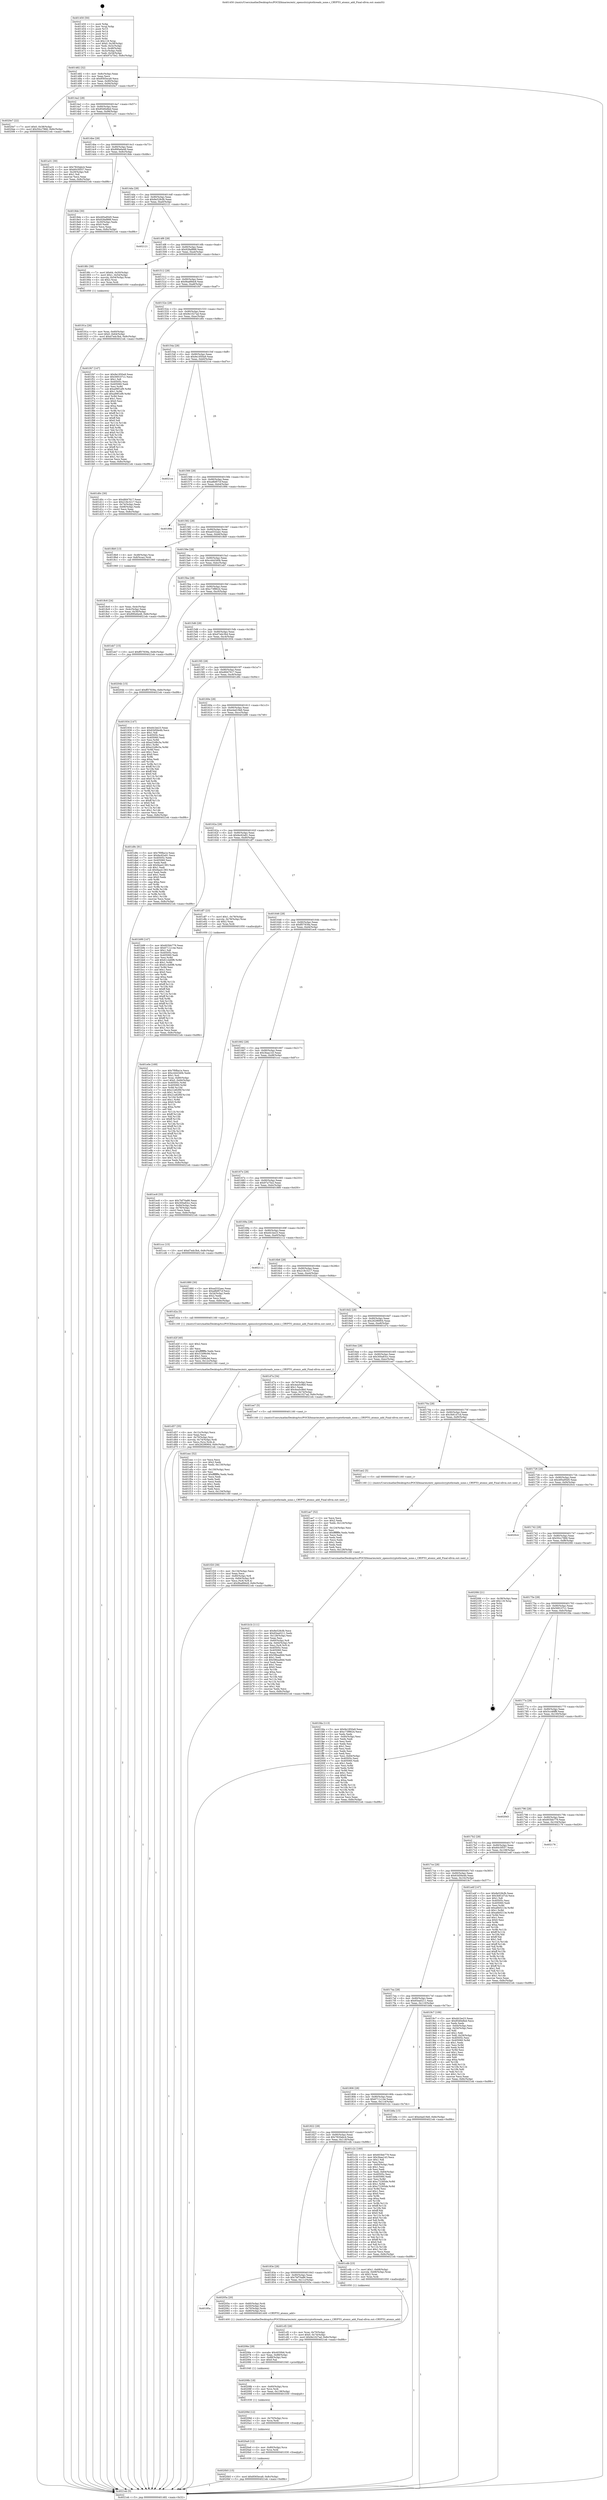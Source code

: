 digraph "0x401450" {
  label = "0x401450 (/mnt/c/Users/mathe/Desktop/tcc/POCII/binaries/extr_opensslcryptothreads_none.c_CRYPTO_atomic_add_Final-ollvm.out::main(0))"
  labelloc = "t"
  node[shape=record]

  Entry [label="",width=0.3,height=0.3,shape=circle,fillcolor=black,style=filled]
  "0x401482" [label="{
     0x401482 [32]\l
     | [instrs]\l
     &nbsp;&nbsp;0x401482 \<+6\>: mov -0x8c(%rbp),%eax\l
     &nbsp;&nbsp;0x401488 \<+2\>: mov %eax,%ecx\l
     &nbsp;&nbsp;0x40148a \<+6\>: sub $0x8565eca9,%ecx\l
     &nbsp;&nbsp;0x401490 \<+6\>: mov %eax,-0x90(%rbp)\l
     &nbsp;&nbsp;0x401496 \<+6\>: mov %ecx,-0x94(%rbp)\l
     &nbsp;&nbsp;0x40149c \<+6\>: je 00000000004020e7 \<main+0xc97\>\l
  }"]
  "0x4020e7" [label="{
     0x4020e7 [22]\l
     | [instrs]\l
     &nbsp;&nbsp;0x4020e7 \<+7\>: movl $0x0,-0x38(%rbp)\l
     &nbsp;&nbsp;0x4020ee \<+10\>: movl $0x50cc7866,-0x8c(%rbp)\l
     &nbsp;&nbsp;0x4020f8 \<+5\>: jmp 00000000004021eb \<main+0xd9b\>\l
  }"]
  "0x4014a2" [label="{
     0x4014a2 [28]\l
     | [instrs]\l
     &nbsp;&nbsp;0x4014a2 \<+5\>: jmp 00000000004014a7 \<main+0x57\>\l
     &nbsp;&nbsp;0x4014a7 \<+6\>: mov -0x90(%rbp),%eax\l
     &nbsp;&nbsp;0x4014ad \<+5\>: sub $0x85d0e8ed,%eax\l
     &nbsp;&nbsp;0x4014b2 \<+6\>: mov %eax,-0x98(%rbp)\l
     &nbsp;&nbsp;0x4014b8 \<+6\>: je 0000000000401a31 \<main+0x5e1\>\l
  }"]
  Exit [label="",width=0.3,height=0.3,shape=circle,fillcolor=black,style=filled,peripheries=2]
  "0x401a31" [label="{
     0x401a31 [30]\l
     | [instrs]\l
     &nbsp;&nbsp;0x401a31 \<+5\>: mov $0x7820abc4,%eax\l
     &nbsp;&nbsp;0x401a36 \<+5\>: mov $0x60c5f557,%ecx\l
     &nbsp;&nbsp;0x401a3b \<+3\>: mov -0x29(%rbp),%dl\l
     &nbsp;&nbsp;0x401a3e \<+3\>: test $0x1,%dl\l
     &nbsp;&nbsp;0x401a41 \<+3\>: cmovne %ecx,%eax\l
     &nbsp;&nbsp;0x401a44 \<+6\>: mov %eax,-0x8c(%rbp)\l
     &nbsp;&nbsp;0x401a4a \<+5\>: jmp 00000000004021eb \<main+0xd9b\>\l
  }"]
  "0x4014be" [label="{
     0x4014be [28]\l
     | [instrs]\l
     &nbsp;&nbsp;0x4014be \<+5\>: jmp 00000000004014c3 \<main+0x73\>\l
     &nbsp;&nbsp;0x4014c3 \<+6\>: mov -0x90(%rbp),%eax\l
     &nbsp;&nbsp;0x4014c9 \<+5\>: sub $0x890e6a48,%eax\l
     &nbsp;&nbsp;0x4014ce \<+6\>: mov %eax,-0x9c(%rbp)\l
     &nbsp;&nbsp;0x4014d4 \<+6\>: je 00000000004018de \<main+0x48e\>\l
  }"]
  "0x4020b5" [label="{
     0x4020b5 [15]\l
     | [instrs]\l
     &nbsp;&nbsp;0x4020b5 \<+10\>: movl $0x8565eca9,-0x8c(%rbp)\l
     &nbsp;&nbsp;0x4020bf \<+5\>: jmp 00000000004021eb \<main+0xd9b\>\l
  }"]
  "0x4018de" [label="{
     0x4018de [30]\l
     | [instrs]\l
     &nbsp;&nbsp;0x4018de \<+5\>: mov $0x495a95d5,%eax\l
     &nbsp;&nbsp;0x4018e3 \<+5\>: mov $0x928af888,%ecx\l
     &nbsp;&nbsp;0x4018e8 \<+3\>: mov -0x30(%rbp),%edx\l
     &nbsp;&nbsp;0x4018eb \<+3\>: cmp $0x0,%edx\l
     &nbsp;&nbsp;0x4018ee \<+3\>: cmove %ecx,%eax\l
     &nbsp;&nbsp;0x4018f1 \<+6\>: mov %eax,-0x8c(%rbp)\l
     &nbsp;&nbsp;0x4018f7 \<+5\>: jmp 00000000004021eb \<main+0xd9b\>\l
  }"]
  "0x4014da" [label="{
     0x4014da [28]\l
     | [instrs]\l
     &nbsp;&nbsp;0x4014da \<+5\>: jmp 00000000004014df \<main+0x8f\>\l
     &nbsp;&nbsp;0x4014df \<+6\>: mov -0x90(%rbp),%eax\l
     &nbsp;&nbsp;0x4014e5 \<+5\>: sub $0x8e528cfb,%eax\l
     &nbsp;&nbsp;0x4014ea \<+6\>: mov %eax,-0xa0(%rbp)\l
     &nbsp;&nbsp;0x4014f0 \<+6\>: je 0000000000402121 \<main+0xcd1\>\l
  }"]
  "0x4020a9" [label="{
     0x4020a9 [12]\l
     | [instrs]\l
     &nbsp;&nbsp;0x4020a9 \<+4\>: mov -0x80(%rbp),%rcx\l
     &nbsp;&nbsp;0x4020ad \<+3\>: mov %rcx,%rdi\l
     &nbsp;&nbsp;0x4020b0 \<+5\>: call 0000000000401030 \<free@plt\>\l
     | [calls]\l
     &nbsp;&nbsp;0x401030 \{1\} (unknown)\l
  }"]
  "0x402121" [label="{
     0x402121\l
  }", style=dashed]
  "0x4014f6" [label="{
     0x4014f6 [28]\l
     | [instrs]\l
     &nbsp;&nbsp;0x4014f6 \<+5\>: jmp 00000000004014fb \<main+0xab\>\l
     &nbsp;&nbsp;0x4014fb \<+6\>: mov -0x90(%rbp),%eax\l
     &nbsp;&nbsp;0x401501 \<+5\>: sub $0x928af888,%eax\l
     &nbsp;&nbsp;0x401506 \<+6\>: mov %eax,-0xa4(%rbp)\l
     &nbsp;&nbsp;0x40150c \<+6\>: je 00000000004018fc \<main+0x4ac\>\l
  }"]
  "0x40209d" [label="{
     0x40209d [12]\l
     | [instrs]\l
     &nbsp;&nbsp;0x40209d \<+4\>: mov -0x70(%rbp),%rcx\l
     &nbsp;&nbsp;0x4020a1 \<+3\>: mov %rcx,%rdi\l
     &nbsp;&nbsp;0x4020a4 \<+5\>: call 0000000000401030 \<free@plt\>\l
     | [calls]\l
     &nbsp;&nbsp;0x401030 \{1\} (unknown)\l
  }"]
  "0x4018fc" [label="{
     0x4018fc [30]\l
     | [instrs]\l
     &nbsp;&nbsp;0x4018fc \<+7\>: movl $0x64,-0x50(%rbp)\l
     &nbsp;&nbsp;0x401903 \<+7\>: movl $0x1,-0x54(%rbp)\l
     &nbsp;&nbsp;0x40190a \<+4\>: movslq -0x54(%rbp),%rax\l
     &nbsp;&nbsp;0x40190e \<+4\>: shl $0x2,%rax\l
     &nbsp;&nbsp;0x401912 \<+3\>: mov %rax,%rdi\l
     &nbsp;&nbsp;0x401915 \<+5\>: call 0000000000401050 \<malloc@plt\>\l
     | [calls]\l
     &nbsp;&nbsp;0x401050 \{1\} (unknown)\l
  }"]
  "0x401512" [label="{
     0x401512 [28]\l
     | [instrs]\l
     &nbsp;&nbsp;0x401512 \<+5\>: jmp 0000000000401517 \<main+0xc7\>\l
     &nbsp;&nbsp;0x401517 \<+6\>: mov -0x90(%rbp),%eax\l
     &nbsp;&nbsp;0x40151d \<+5\>: sub $0x9ba89dc8,%eax\l
     &nbsp;&nbsp;0x401522 \<+6\>: mov %eax,-0xa8(%rbp)\l
     &nbsp;&nbsp;0x401528 \<+6\>: je 0000000000401f47 \<main+0xaf7\>\l
  }"]
  "0x40208b" [label="{
     0x40208b [18]\l
     | [instrs]\l
     &nbsp;&nbsp;0x40208b \<+4\>: mov -0x60(%rbp),%rcx\l
     &nbsp;&nbsp;0x40208f \<+3\>: mov %rcx,%rdi\l
     &nbsp;&nbsp;0x402092 \<+6\>: mov %eax,-0x138(%rbp)\l
     &nbsp;&nbsp;0x402098 \<+5\>: call 0000000000401030 \<free@plt\>\l
     | [calls]\l
     &nbsp;&nbsp;0x401030 \{1\} (unknown)\l
  }"]
  "0x401f47" [label="{
     0x401f47 [147]\l
     | [instrs]\l
     &nbsp;&nbsp;0x401f47 \<+5\>: mov $0x9e1850a9,%eax\l
     &nbsp;&nbsp;0x401f4c \<+5\>: mov $0x569107c1,%ecx\l
     &nbsp;&nbsp;0x401f51 \<+2\>: mov $0x1,%dl\l
     &nbsp;&nbsp;0x401f53 \<+7\>: mov 0x40505c,%esi\l
     &nbsp;&nbsp;0x401f5a \<+7\>: mov 0x405060,%edi\l
     &nbsp;&nbsp;0x401f61 \<+3\>: mov %esi,%r8d\l
     &nbsp;&nbsp;0x401f64 \<+7\>: sub $0xa99f1ef9,%r8d\l
     &nbsp;&nbsp;0x401f6b \<+4\>: sub $0x1,%r8d\l
     &nbsp;&nbsp;0x401f6f \<+7\>: add $0xa99f1ef9,%r8d\l
     &nbsp;&nbsp;0x401f76 \<+4\>: imul %r8d,%esi\l
     &nbsp;&nbsp;0x401f7a \<+3\>: and $0x1,%esi\l
     &nbsp;&nbsp;0x401f7d \<+3\>: cmp $0x0,%esi\l
     &nbsp;&nbsp;0x401f80 \<+4\>: sete %r9b\l
     &nbsp;&nbsp;0x401f84 \<+3\>: cmp $0xa,%edi\l
     &nbsp;&nbsp;0x401f87 \<+4\>: setl %r10b\l
     &nbsp;&nbsp;0x401f8b \<+3\>: mov %r9b,%r11b\l
     &nbsp;&nbsp;0x401f8e \<+4\>: xor $0xff,%r11b\l
     &nbsp;&nbsp;0x401f92 \<+3\>: mov %r10b,%bl\l
     &nbsp;&nbsp;0x401f95 \<+3\>: xor $0xff,%bl\l
     &nbsp;&nbsp;0x401f98 \<+3\>: xor $0x0,%dl\l
     &nbsp;&nbsp;0x401f9b \<+3\>: mov %r11b,%r14b\l
     &nbsp;&nbsp;0x401f9e \<+4\>: and $0x0,%r14b\l
     &nbsp;&nbsp;0x401fa2 \<+3\>: and %dl,%r9b\l
     &nbsp;&nbsp;0x401fa5 \<+3\>: mov %bl,%r15b\l
     &nbsp;&nbsp;0x401fa8 \<+4\>: and $0x0,%r15b\l
     &nbsp;&nbsp;0x401fac \<+3\>: and %dl,%r10b\l
     &nbsp;&nbsp;0x401faf \<+3\>: or %r9b,%r14b\l
     &nbsp;&nbsp;0x401fb2 \<+3\>: or %r10b,%r15b\l
     &nbsp;&nbsp;0x401fb5 \<+3\>: xor %r15b,%r14b\l
     &nbsp;&nbsp;0x401fb8 \<+3\>: or %bl,%r11b\l
     &nbsp;&nbsp;0x401fbb \<+4\>: xor $0xff,%r11b\l
     &nbsp;&nbsp;0x401fbf \<+3\>: or $0x0,%dl\l
     &nbsp;&nbsp;0x401fc2 \<+3\>: and %dl,%r11b\l
     &nbsp;&nbsp;0x401fc5 \<+3\>: or %r11b,%r14b\l
     &nbsp;&nbsp;0x401fc8 \<+4\>: test $0x1,%r14b\l
     &nbsp;&nbsp;0x401fcc \<+3\>: cmovne %ecx,%eax\l
     &nbsp;&nbsp;0x401fcf \<+6\>: mov %eax,-0x8c(%rbp)\l
     &nbsp;&nbsp;0x401fd5 \<+5\>: jmp 00000000004021eb \<main+0xd9b\>\l
  }"]
  "0x40152e" [label="{
     0x40152e [28]\l
     | [instrs]\l
     &nbsp;&nbsp;0x40152e \<+5\>: jmp 0000000000401533 \<main+0xe3\>\l
     &nbsp;&nbsp;0x401533 \<+6\>: mov -0x90(%rbp),%eax\l
     &nbsp;&nbsp;0x401539 \<+5\>: sub $0x9e1027ad,%eax\l
     &nbsp;&nbsp;0x40153e \<+6\>: mov %eax,-0xac(%rbp)\l
     &nbsp;&nbsp;0x401544 \<+6\>: je 0000000000401d0c \<main+0x8bc\>\l
  }"]
  "0x40206e" [label="{
     0x40206e [29]\l
     | [instrs]\l
     &nbsp;&nbsp;0x40206e \<+10\>: movabs $0x4030b6,%rdi\l
     &nbsp;&nbsp;0x402078 \<+6\>: mov %eax,-0x88(%rbp)\l
     &nbsp;&nbsp;0x40207e \<+6\>: mov -0x88(%rbp),%esi\l
     &nbsp;&nbsp;0x402084 \<+2\>: mov $0x0,%al\l
     &nbsp;&nbsp;0x402086 \<+5\>: call 0000000000401040 \<printf@plt\>\l
     | [calls]\l
     &nbsp;&nbsp;0x401040 \{1\} (unknown)\l
  }"]
  "0x401d0c" [label="{
     0x401d0c [30]\l
     | [instrs]\l
     &nbsp;&nbsp;0x401d0c \<+5\>: mov $0xdfd47617,%eax\l
     &nbsp;&nbsp;0x401d11 \<+5\>: mov $0x218c3217,%ecx\l
     &nbsp;&nbsp;0x401d16 \<+3\>: mov -0x74(%rbp),%edx\l
     &nbsp;&nbsp;0x401d19 \<+3\>: cmp -0x68(%rbp),%edx\l
     &nbsp;&nbsp;0x401d1c \<+3\>: cmovl %ecx,%eax\l
     &nbsp;&nbsp;0x401d1f \<+6\>: mov %eax,-0x8c(%rbp)\l
     &nbsp;&nbsp;0x401d25 \<+5\>: jmp 00000000004021eb \<main+0xd9b\>\l
  }"]
  "0x40154a" [label="{
     0x40154a [28]\l
     | [instrs]\l
     &nbsp;&nbsp;0x40154a \<+5\>: jmp 000000000040154f \<main+0xff\>\l
     &nbsp;&nbsp;0x40154f \<+6\>: mov -0x90(%rbp),%eax\l
     &nbsp;&nbsp;0x401555 \<+5\>: sub $0x9e1850a9,%eax\l
     &nbsp;&nbsp;0x40155a \<+6\>: mov %eax,-0xb0(%rbp)\l
     &nbsp;&nbsp;0x401560 \<+6\>: je 00000000004021ce \<main+0xd7e\>\l
  }"]
  "0x40185a" [label="{
     0x40185a\l
  }", style=dashed]
  "0x4021ce" [label="{
     0x4021ce\l
  }", style=dashed]
  "0x401566" [label="{
     0x401566 [28]\l
     | [instrs]\l
     &nbsp;&nbsp;0x401566 \<+5\>: jmp 000000000040156b \<main+0x11b\>\l
     &nbsp;&nbsp;0x40156b \<+6\>: mov -0x90(%rbp),%eax\l
     &nbsp;&nbsp;0x401571 \<+5\>: sub $0xa8bf07cf,%eax\l
     &nbsp;&nbsp;0x401576 \<+6\>: mov %eax,-0xb4(%rbp)\l
     &nbsp;&nbsp;0x40157c \<+6\>: je 000000000040189e \<main+0x44e\>\l
  }"]
  "0x40205a" [label="{
     0x40205a [20]\l
     | [instrs]\l
     &nbsp;&nbsp;0x40205a \<+4\>: mov -0x60(%rbp),%rdi\l
     &nbsp;&nbsp;0x40205e \<+3\>: mov -0x50(%rbp),%esi\l
     &nbsp;&nbsp;0x402061 \<+4\>: mov -0x70(%rbp),%rdx\l
     &nbsp;&nbsp;0x402065 \<+4\>: mov -0x80(%rbp),%rcx\l
     &nbsp;&nbsp;0x402069 \<+5\>: call 0000000000401400 \<CRYPTO_atomic_add\>\l
     | [calls]\l
     &nbsp;&nbsp;0x401400 \{1\} (/mnt/c/Users/mathe/Desktop/tcc/POCII/binaries/extr_opensslcryptothreads_none.c_CRYPTO_atomic_add_Final-ollvm.out::CRYPTO_atomic_add)\l
  }"]
  "0x40189e" [label="{
     0x40189e\l
  }", style=dashed]
  "0x401582" [label="{
     0x401582 [28]\l
     | [instrs]\l
     &nbsp;&nbsp;0x401582 \<+5\>: jmp 0000000000401587 \<main+0x137\>\l
     &nbsp;&nbsp;0x401587 \<+6\>: mov -0x90(%rbp),%eax\l
     &nbsp;&nbsp;0x40158d \<+5\>: sub $0xad332aec,%eax\l
     &nbsp;&nbsp;0x401592 \<+6\>: mov %eax,-0xb8(%rbp)\l
     &nbsp;&nbsp;0x401598 \<+6\>: je 00000000004018b9 \<main+0x469\>\l
  }"]
  "0x401f20" [label="{
     0x401f20 [39]\l
     | [instrs]\l
     &nbsp;&nbsp;0x401f20 \<+6\>: mov -0x134(%rbp),%ecx\l
     &nbsp;&nbsp;0x401f26 \<+3\>: imul %eax,%ecx\l
     &nbsp;&nbsp;0x401f29 \<+4\>: mov -0x80(%rbp),%r8\l
     &nbsp;&nbsp;0x401f2d \<+7\>: movslq -0x84(%rbp),%r9\l
     &nbsp;&nbsp;0x401f34 \<+4\>: mov %ecx,(%r8,%r9,4)\l
     &nbsp;&nbsp;0x401f38 \<+10\>: movl $0x9ba89dc8,-0x8c(%rbp)\l
     &nbsp;&nbsp;0x401f42 \<+5\>: jmp 00000000004021eb \<main+0xd9b\>\l
  }"]
  "0x4018b9" [label="{
     0x4018b9 [13]\l
     | [instrs]\l
     &nbsp;&nbsp;0x4018b9 \<+4\>: mov -0x48(%rbp),%rax\l
     &nbsp;&nbsp;0x4018bd \<+4\>: mov 0x8(%rax),%rdi\l
     &nbsp;&nbsp;0x4018c1 \<+5\>: call 0000000000401060 \<atoi@plt\>\l
     | [calls]\l
     &nbsp;&nbsp;0x401060 \{1\} (unknown)\l
  }"]
  "0x40159e" [label="{
     0x40159e [28]\l
     | [instrs]\l
     &nbsp;&nbsp;0x40159e \<+5\>: jmp 00000000004015a3 \<main+0x153\>\l
     &nbsp;&nbsp;0x4015a3 \<+6\>: mov -0x90(%rbp),%eax\l
     &nbsp;&nbsp;0x4015a9 \<+5\>: sub $0xc444340b,%eax\l
     &nbsp;&nbsp;0x4015ae \<+6\>: mov %eax,-0xbc(%rbp)\l
     &nbsp;&nbsp;0x4015b4 \<+6\>: je 0000000000401eb7 \<main+0xa67\>\l
  }"]
  "0x401eec" [label="{
     0x401eec [52]\l
     | [instrs]\l
     &nbsp;&nbsp;0x401eec \<+2\>: xor %ecx,%ecx\l
     &nbsp;&nbsp;0x401eee \<+5\>: mov $0x2,%edx\l
     &nbsp;&nbsp;0x401ef3 \<+6\>: mov %edx,-0x130(%rbp)\l
     &nbsp;&nbsp;0x401ef9 \<+1\>: cltd\l
     &nbsp;&nbsp;0x401efa \<+6\>: mov -0x130(%rbp),%esi\l
     &nbsp;&nbsp;0x401f00 \<+2\>: idiv %esi\l
     &nbsp;&nbsp;0x401f02 \<+6\>: imul $0xfffffffe,%edx,%edx\l
     &nbsp;&nbsp;0x401f08 \<+2\>: mov %ecx,%edi\l
     &nbsp;&nbsp;0x401f0a \<+2\>: sub %edx,%edi\l
     &nbsp;&nbsp;0x401f0c \<+2\>: mov %ecx,%edx\l
     &nbsp;&nbsp;0x401f0e \<+3\>: sub $0x1,%edx\l
     &nbsp;&nbsp;0x401f11 \<+2\>: add %edx,%edi\l
     &nbsp;&nbsp;0x401f13 \<+2\>: sub %edi,%ecx\l
     &nbsp;&nbsp;0x401f15 \<+6\>: mov %ecx,-0x134(%rbp)\l
     &nbsp;&nbsp;0x401f1b \<+5\>: call 0000000000401160 \<next_i\>\l
     | [calls]\l
     &nbsp;&nbsp;0x401160 \{1\} (/mnt/c/Users/mathe/Desktop/tcc/POCII/binaries/extr_opensslcryptothreads_none.c_CRYPTO_atomic_add_Final-ollvm.out::next_i)\l
  }"]
  "0x401eb7" [label="{
     0x401eb7 [15]\l
     | [instrs]\l
     &nbsp;&nbsp;0x401eb7 \<+10\>: movl $0xff37839a,-0x8c(%rbp)\l
     &nbsp;&nbsp;0x401ec1 \<+5\>: jmp 00000000004021eb \<main+0xd9b\>\l
  }"]
  "0x4015ba" [label="{
     0x4015ba [28]\l
     | [instrs]\l
     &nbsp;&nbsp;0x4015ba \<+5\>: jmp 00000000004015bf \<main+0x16f\>\l
     &nbsp;&nbsp;0x4015bf \<+6\>: mov -0x90(%rbp),%eax\l
     &nbsp;&nbsp;0x4015c5 \<+5\>: sub $0xc73f8624,%eax\l
     &nbsp;&nbsp;0x4015ca \<+6\>: mov %eax,-0xc0(%rbp)\l
     &nbsp;&nbsp;0x4015d0 \<+6\>: je 000000000040204b \<main+0xbfb\>\l
  }"]
  "0x401e0e" [label="{
     0x401e0e [169]\l
     | [instrs]\l
     &nbsp;&nbsp;0x401e0e \<+5\>: mov $0x7f0fba1e,%ecx\l
     &nbsp;&nbsp;0x401e13 \<+5\>: mov $0xc444340b,%edx\l
     &nbsp;&nbsp;0x401e18 \<+3\>: mov $0x1,%sil\l
     &nbsp;&nbsp;0x401e1b \<+4\>: mov %rax,-0x80(%rbp)\l
     &nbsp;&nbsp;0x401e1f \<+10\>: movl $0x0,-0x84(%rbp)\l
     &nbsp;&nbsp;0x401e29 \<+8\>: mov 0x40505c,%r8d\l
     &nbsp;&nbsp;0x401e31 \<+8\>: mov 0x405060,%r9d\l
     &nbsp;&nbsp;0x401e39 \<+3\>: mov %r8d,%r10d\l
     &nbsp;&nbsp;0x401e3c \<+7\>: sub $0x21e82f0f,%r10d\l
     &nbsp;&nbsp;0x401e43 \<+4\>: sub $0x1,%r10d\l
     &nbsp;&nbsp;0x401e47 \<+7\>: add $0x21e82f0f,%r10d\l
     &nbsp;&nbsp;0x401e4e \<+4\>: imul %r10d,%r8d\l
     &nbsp;&nbsp;0x401e52 \<+4\>: and $0x1,%r8d\l
     &nbsp;&nbsp;0x401e56 \<+4\>: cmp $0x0,%r8d\l
     &nbsp;&nbsp;0x401e5a \<+4\>: sete %r11b\l
     &nbsp;&nbsp;0x401e5e \<+4\>: cmp $0xa,%r9d\l
     &nbsp;&nbsp;0x401e62 \<+3\>: setl %bl\l
     &nbsp;&nbsp;0x401e65 \<+3\>: mov %r11b,%r14b\l
     &nbsp;&nbsp;0x401e68 \<+4\>: xor $0xff,%r14b\l
     &nbsp;&nbsp;0x401e6c \<+3\>: mov %bl,%r15b\l
     &nbsp;&nbsp;0x401e6f \<+4\>: xor $0xff,%r15b\l
     &nbsp;&nbsp;0x401e73 \<+4\>: xor $0x1,%sil\l
     &nbsp;&nbsp;0x401e77 \<+3\>: mov %r14b,%r12b\l
     &nbsp;&nbsp;0x401e7a \<+4\>: and $0xff,%r12b\l
     &nbsp;&nbsp;0x401e7e \<+3\>: and %sil,%r11b\l
     &nbsp;&nbsp;0x401e81 \<+3\>: mov %r15b,%r13b\l
     &nbsp;&nbsp;0x401e84 \<+4\>: and $0xff,%r13b\l
     &nbsp;&nbsp;0x401e88 \<+3\>: and %sil,%bl\l
     &nbsp;&nbsp;0x401e8b \<+3\>: or %r11b,%r12b\l
     &nbsp;&nbsp;0x401e8e \<+3\>: or %bl,%r13b\l
     &nbsp;&nbsp;0x401e91 \<+3\>: xor %r13b,%r12b\l
     &nbsp;&nbsp;0x401e94 \<+3\>: or %r15b,%r14b\l
     &nbsp;&nbsp;0x401e97 \<+4\>: xor $0xff,%r14b\l
     &nbsp;&nbsp;0x401e9b \<+4\>: or $0x1,%sil\l
     &nbsp;&nbsp;0x401e9f \<+3\>: and %sil,%r14b\l
     &nbsp;&nbsp;0x401ea2 \<+3\>: or %r14b,%r12b\l
     &nbsp;&nbsp;0x401ea5 \<+4\>: test $0x1,%r12b\l
     &nbsp;&nbsp;0x401ea9 \<+3\>: cmovne %edx,%ecx\l
     &nbsp;&nbsp;0x401eac \<+6\>: mov %ecx,-0x8c(%rbp)\l
     &nbsp;&nbsp;0x401eb2 \<+5\>: jmp 00000000004021eb \<main+0xd9b\>\l
  }"]
  "0x40204b" [label="{
     0x40204b [15]\l
     | [instrs]\l
     &nbsp;&nbsp;0x40204b \<+10\>: movl $0xff37839a,-0x8c(%rbp)\l
     &nbsp;&nbsp;0x402055 \<+5\>: jmp 00000000004021eb \<main+0xd9b\>\l
  }"]
  "0x4015d6" [label="{
     0x4015d6 [28]\l
     | [instrs]\l
     &nbsp;&nbsp;0x4015d6 \<+5\>: jmp 00000000004015db \<main+0x18b\>\l
     &nbsp;&nbsp;0x4015db \<+6\>: mov -0x90(%rbp),%eax\l
     &nbsp;&nbsp;0x4015e1 \<+5\>: sub $0xd7edc3b4,%eax\l
     &nbsp;&nbsp;0x4015e6 \<+6\>: mov %eax,-0xc4(%rbp)\l
     &nbsp;&nbsp;0x4015ec \<+6\>: je 0000000000401934 \<main+0x4e4\>\l
  }"]
  "0x401d57" [label="{
     0x401d57 [35]\l
     | [instrs]\l
     &nbsp;&nbsp;0x401d57 \<+6\>: mov -0x12c(%rbp),%ecx\l
     &nbsp;&nbsp;0x401d5d \<+3\>: imul %eax,%ecx\l
     &nbsp;&nbsp;0x401d60 \<+4\>: mov -0x70(%rbp),%rsi\l
     &nbsp;&nbsp;0x401d64 \<+4\>: movslq -0x74(%rbp),%rdi\l
     &nbsp;&nbsp;0x401d68 \<+3\>: mov %ecx,(%rsi,%rdi,4)\l
     &nbsp;&nbsp;0x401d6b \<+10\>: movl $0x26296904,-0x8c(%rbp)\l
     &nbsp;&nbsp;0x401d75 \<+5\>: jmp 00000000004021eb \<main+0xd9b\>\l
  }"]
  "0x401934" [label="{
     0x401934 [147]\l
     | [instrs]\l
     &nbsp;&nbsp;0x401934 \<+5\>: mov $0xd41be23,%eax\l
     &nbsp;&nbsp;0x401939 \<+5\>: mov $0x63d56e4b,%ecx\l
     &nbsp;&nbsp;0x40193e \<+2\>: mov $0x1,%dl\l
     &nbsp;&nbsp;0x401940 \<+7\>: mov 0x40505c,%esi\l
     &nbsp;&nbsp;0x401947 \<+7\>: mov 0x405060,%edi\l
     &nbsp;&nbsp;0x40194e \<+3\>: mov %esi,%r8d\l
     &nbsp;&nbsp;0x401951 \<+7\>: sub $0xe22d8c5a,%r8d\l
     &nbsp;&nbsp;0x401958 \<+4\>: sub $0x1,%r8d\l
     &nbsp;&nbsp;0x40195c \<+7\>: add $0xe22d8c5a,%r8d\l
     &nbsp;&nbsp;0x401963 \<+4\>: imul %r8d,%esi\l
     &nbsp;&nbsp;0x401967 \<+3\>: and $0x1,%esi\l
     &nbsp;&nbsp;0x40196a \<+3\>: cmp $0x0,%esi\l
     &nbsp;&nbsp;0x40196d \<+4\>: sete %r9b\l
     &nbsp;&nbsp;0x401971 \<+3\>: cmp $0xa,%edi\l
     &nbsp;&nbsp;0x401974 \<+4\>: setl %r10b\l
     &nbsp;&nbsp;0x401978 \<+3\>: mov %r9b,%r11b\l
     &nbsp;&nbsp;0x40197b \<+4\>: xor $0xff,%r11b\l
     &nbsp;&nbsp;0x40197f \<+3\>: mov %r10b,%bl\l
     &nbsp;&nbsp;0x401982 \<+3\>: xor $0xff,%bl\l
     &nbsp;&nbsp;0x401985 \<+3\>: xor $0x0,%dl\l
     &nbsp;&nbsp;0x401988 \<+3\>: mov %r11b,%r14b\l
     &nbsp;&nbsp;0x40198b \<+4\>: and $0x0,%r14b\l
     &nbsp;&nbsp;0x40198f \<+3\>: and %dl,%r9b\l
     &nbsp;&nbsp;0x401992 \<+3\>: mov %bl,%r15b\l
     &nbsp;&nbsp;0x401995 \<+4\>: and $0x0,%r15b\l
     &nbsp;&nbsp;0x401999 \<+3\>: and %dl,%r10b\l
     &nbsp;&nbsp;0x40199c \<+3\>: or %r9b,%r14b\l
     &nbsp;&nbsp;0x40199f \<+3\>: or %r10b,%r15b\l
     &nbsp;&nbsp;0x4019a2 \<+3\>: xor %r15b,%r14b\l
     &nbsp;&nbsp;0x4019a5 \<+3\>: or %bl,%r11b\l
     &nbsp;&nbsp;0x4019a8 \<+4\>: xor $0xff,%r11b\l
     &nbsp;&nbsp;0x4019ac \<+3\>: or $0x0,%dl\l
     &nbsp;&nbsp;0x4019af \<+3\>: and %dl,%r11b\l
     &nbsp;&nbsp;0x4019b2 \<+3\>: or %r11b,%r14b\l
     &nbsp;&nbsp;0x4019b5 \<+4\>: test $0x1,%r14b\l
     &nbsp;&nbsp;0x4019b9 \<+3\>: cmovne %ecx,%eax\l
     &nbsp;&nbsp;0x4019bc \<+6\>: mov %eax,-0x8c(%rbp)\l
     &nbsp;&nbsp;0x4019c2 \<+5\>: jmp 00000000004021eb \<main+0xd9b\>\l
  }"]
  "0x4015f2" [label="{
     0x4015f2 [28]\l
     | [instrs]\l
     &nbsp;&nbsp;0x4015f2 \<+5\>: jmp 00000000004015f7 \<main+0x1a7\>\l
     &nbsp;&nbsp;0x4015f7 \<+6\>: mov -0x90(%rbp),%eax\l
     &nbsp;&nbsp;0x4015fd \<+5\>: sub $0xdfd47617,%eax\l
     &nbsp;&nbsp;0x401602 \<+6\>: mov %eax,-0xc8(%rbp)\l
     &nbsp;&nbsp;0x401608 \<+6\>: je 0000000000401d9c \<main+0x94c\>\l
  }"]
  "0x401d2f" [label="{
     0x401d2f [40]\l
     | [instrs]\l
     &nbsp;&nbsp;0x401d2f \<+5\>: mov $0x2,%ecx\l
     &nbsp;&nbsp;0x401d34 \<+1\>: cltd\l
     &nbsp;&nbsp;0x401d35 \<+2\>: idiv %ecx\l
     &nbsp;&nbsp;0x401d37 \<+6\>: imul $0xfffffffe,%edx,%ecx\l
     &nbsp;&nbsp;0x401d3d \<+6\>: add $0x51b96c9d,%ecx\l
     &nbsp;&nbsp;0x401d43 \<+3\>: add $0x1,%ecx\l
     &nbsp;&nbsp;0x401d46 \<+6\>: sub $0x51b96c9d,%ecx\l
     &nbsp;&nbsp;0x401d4c \<+6\>: mov %ecx,-0x12c(%rbp)\l
     &nbsp;&nbsp;0x401d52 \<+5\>: call 0000000000401160 \<next_i\>\l
     | [calls]\l
     &nbsp;&nbsp;0x401160 \{1\} (/mnt/c/Users/mathe/Desktop/tcc/POCII/binaries/extr_opensslcryptothreads_none.c_CRYPTO_atomic_add_Final-ollvm.out::next_i)\l
  }"]
  "0x401d9c" [label="{
     0x401d9c [91]\l
     | [instrs]\l
     &nbsp;&nbsp;0x401d9c \<+5\>: mov $0x7f0fba1e,%eax\l
     &nbsp;&nbsp;0x401da1 \<+5\>: mov $0xfec62a91,%ecx\l
     &nbsp;&nbsp;0x401da6 \<+7\>: mov 0x40505c,%edx\l
     &nbsp;&nbsp;0x401dad \<+7\>: mov 0x405060,%esi\l
     &nbsp;&nbsp;0x401db4 \<+2\>: mov %edx,%edi\l
     &nbsp;&nbsp;0x401db6 \<+6\>: add $0x9aa41383,%edi\l
     &nbsp;&nbsp;0x401dbc \<+3\>: sub $0x1,%edi\l
     &nbsp;&nbsp;0x401dbf \<+6\>: sub $0x9aa41383,%edi\l
     &nbsp;&nbsp;0x401dc5 \<+3\>: imul %edi,%edx\l
     &nbsp;&nbsp;0x401dc8 \<+3\>: and $0x1,%edx\l
     &nbsp;&nbsp;0x401dcb \<+3\>: cmp $0x0,%edx\l
     &nbsp;&nbsp;0x401dce \<+4\>: sete %r8b\l
     &nbsp;&nbsp;0x401dd2 \<+3\>: cmp $0xa,%esi\l
     &nbsp;&nbsp;0x401dd5 \<+4\>: setl %r9b\l
     &nbsp;&nbsp;0x401dd9 \<+3\>: mov %r8b,%r10b\l
     &nbsp;&nbsp;0x401ddc \<+3\>: and %r9b,%r10b\l
     &nbsp;&nbsp;0x401ddf \<+3\>: xor %r9b,%r8b\l
     &nbsp;&nbsp;0x401de2 \<+3\>: or %r8b,%r10b\l
     &nbsp;&nbsp;0x401de5 \<+4\>: test $0x1,%r10b\l
     &nbsp;&nbsp;0x401de9 \<+3\>: cmovne %ecx,%eax\l
     &nbsp;&nbsp;0x401dec \<+6\>: mov %eax,-0x8c(%rbp)\l
     &nbsp;&nbsp;0x401df2 \<+5\>: jmp 00000000004021eb \<main+0xd9b\>\l
  }"]
  "0x40160e" [label="{
     0x40160e [28]\l
     | [instrs]\l
     &nbsp;&nbsp;0x40160e \<+5\>: jmp 0000000000401613 \<main+0x1c3\>\l
     &nbsp;&nbsp;0x401613 \<+6\>: mov -0x90(%rbp),%eax\l
     &nbsp;&nbsp;0x401619 \<+5\>: sub $0xe4ad19e6,%eax\l
     &nbsp;&nbsp;0x40161e \<+6\>: mov %eax,-0xcc(%rbp)\l
     &nbsp;&nbsp;0x401624 \<+6\>: je 0000000000401b99 \<main+0x749\>\l
  }"]
  "0x401cf2" [label="{
     0x401cf2 [26]\l
     | [instrs]\l
     &nbsp;&nbsp;0x401cf2 \<+4\>: mov %rax,-0x70(%rbp)\l
     &nbsp;&nbsp;0x401cf6 \<+7\>: movl $0x0,-0x74(%rbp)\l
     &nbsp;&nbsp;0x401cfd \<+10\>: movl $0x9e1027ad,-0x8c(%rbp)\l
     &nbsp;&nbsp;0x401d07 \<+5\>: jmp 00000000004021eb \<main+0xd9b\>\l
  }"]
  "0x401b99" [label="{
     0x401b99 [147]\l
     | [instrs]\l
     &nbsp;&nbsp;0x401b99 \<+5\>: mov $0x603bb779,%eax\l
     &nbsp;&nbsp;0x401b9e \<+5\>: mov $0x6711c14e,%ecx\l
     &nbsp;&nbsp;0x401ba3 \<+2\>: mov $0x1,%dl\l
     &nbsp;&nbsp;0x401ba5 \<+7\>: mov 0x40505c,%esi\l
     &nbsp;&nbsp;0x401bac \<+7\>: mov 0x405060,%edi\l
     &nbsp;&nbsp;0x401bb3 \<+3\>: mov %esi,%r8d\l
     &nbsp;&nbsp;0x401bb6 \<+7\>: add $0x61c4d0f6,%r8d\l
     &nbsp;&nbsp;0x401bbd \<+4\>: sub $0x1,%r8d\l
     &nbsp;&nbsp;0x401bc1 \<+7\>: sub $0x61c4d0f6,%r8d\l
     &nbsp;&nbsp;0x401bc8 \<+4\>: imul %r8d,%esi\l
     &nbsp;&nbsp;0x401bcc \<+3\>: and $0x1,%esi\l
     &nbsp;&nbsp;0x401bcf \<+3\>: cmp $0x0,%esi\l
     &nbsp;&nbsp;0x401bd2 \<+4\>: sete %r9b\l
     &nbsp;&nbsp;0x401bd6 \<+3\>: cmp $0xa,%edi\l
     &nbsp;&nbsp;0x401bd9 \<+4\>: setl %r10b\l
     &nbsp;&nbsp;0x401bdd \<+3\>: mov %r9b,%r11b\l
     &nbsp;&nbsp;0x401be0 \<+4\>: xor $0xff,%r11b\l
     &nbsp;&nbsp;0x401be4 \<+3\>: mov %r10b,%bl\l
     &nbsp;&nbsp;0x401be7 \<+3\>: xor $0xff,%bl\l
     &nbsp;&nbsp;0x401bea \<+3\>: xor $0x1,%dl\l
     &nbsp;&nbsp;0x401bed \<+3\>: mov %r11b,%r14b\l
     &nbsp;&nbsp;0x401bf0 \<+4\>: and $0xff,%r14b\l
     &nbsp;&nbsp;0x401bf4 \<+3\>: and %dl,%r9b\l
     &nbsp;&nbsp;0x401bf7 \<+3\>: mov %bl,%r15b\l
     &nbsp;&nbsp;0x401bfa \<+4\>: and $0xff,%r15b\l
     &nbsp;&nbsp;0x401bfe \<+3\>: and %dl,%r10b\l
     &nbsp;&nbsp;0x401c01 \<+3\>: or %r9b,%r14b\l
     &nbsp;&nbsp;0x401c04 \<+3\>: or %r10b,%r15b\l
     &nbsp;&nbsp;0x401c07 \<+3\>: xor %r15b,%r14b\l
     &nbsp;&nbsp;0x401c0a \<+3\>: or %bl,%r11b\l
     &nbsp;&nbsp;0x401c0d \<+4\>: xor $0xff,%r11b\l
     &nbsp;&nbsp;0x401c11 \<+3\>: or $0x1,%dl\l
     &nbsp;&nbsp;0x401c14 \<+3\>: and %dl,%r11b\l
     &nbsp;&nbsp;0x401c17 \<+3\>: or %r11b,%r14b\l
     &nbsp;&nbsp;0x401c1a \<+4\>: test $0x1,%r14b\l
     &nbsp;&nbsp;0x401c1e \<+3\>: cmovne %ecx,%eax\l
     &nbsp;&nbsp;0x401c21 \<+6\>: mov %eax,-0x8c(%rbp)\l
     &nbsp;&nbsp;0x401c27 \<+5\>: jmp 00000000004021eb \<main+0xd9b\>\l
  }"]
  "0x40162a" [label="{
     0x40162a [28]\l
     | [instrs]\l
     &nbsp;&nbsp;0x40162a \<+5\>: jmp 000000000040162f \<main+0x1df\>\l
     &nbsp;&nbsp;0x40162f \<+6\>: mov -0x90(%rbp),%eax\l
     &nbsp;&nbsp;0x401635 \<+5\>: sub $0xfec62a91,%eax\l
     &nbsp;&nbsp;0x40163a \<+6\>: mov %eax,-0xd0(%rbp)\l
     &nbsp;&nbsp;0x401640 \<+6\>: je 0000000000401df7 \<main+0x9a7\>\l
  }"]
  "0x40183e" [label="{
     0x40183e [28]\l
     | [instrs]\l
     &nbsp;&nbsp;0x40183e \<+5\>: jmp 0000000000401843 \<main+0x3f3\>\l
     &nbsp;&nbsp;0x401843 \<+6\>: mov -0x90(%rbp),%eax\l
     &nbsp;&nbsp;0x401849 \<+5\>: sub $0x7bf70a86,%eax\l
     &nbsp;&nbsp;0x40184e \<+6\>: mov %eax,-0x11c(%rbp)\l
     &nbsp;&nbsp;0x401854 \<+6\>: je 000000000040205a \<main+0xc0a\>\l
  }"]
  "0x401df7" [label="{
     0x401df7 [23]\l
     | [instrs]\l
     &nbsp;&nbsp;0x401df7 \<+7\>: movl $0x1,-0x78(%rbp)\l
     &nbsp;&nbsp;0x401dfe \<+4\>: movslq -0x78(%rbp),%rax\l
     &nbsp;&nbsp;0x401e02 \<+4\>: shl $0x2,%rax\l
     &nbsp;&nbsp;0x401e06 \<+3\>: mov %rax,%rdi\l
     &nbsp;&nbsp;0x401e09 \<+5\>: call 0000000000401050 \<malloc@plt\>\l
     | [calls]\l
     &nbsp;&nbsp;0x401050 \{1\} (unknown)\l
  }"]
  "0x401646" [label="{
     0x401646 [28]\l
     | [instrs]\l
     &nbsp;&nbsp;0x401646 \<+5\>: jmp 000000000040164b \<main+0x1fb\>\l
     &nbsp;&nbsp;0x40164b \<+6\>: mov -0x90(%rbp),%eax\l
     &nbsp;&nbsp;0x401651 \<+5\>: sub $0xff37839a,%eax\l
     &nbsp;&nbsp;0x401656 \<+6\>: mov %eax,-0xd4(%rbp)\l
     &nbsp;&nbsp;0x40165c \<+6\>: je 0000000000401ec6 \<main+0xa76\>\l
  }"]
  "0x401cdb" [label="{
     0x401cdb [23]\l
     | [instrs]\l
     &nbsp;&nbsp;0x401cdb \<+7\>: movl $0x1,-0x68(%rbp)\l
     &nbsp;&nbsp;0x401ce2 \<+4\>: movslq -0x68(%rbp),%rax\l
     &nbsp;&nbsp;0x401ce6 \<+4\>: shl $0x2,%rax\l
     &nbsp;&nbsp;0x401cea \<+3\>: mov %rax,%rdi\l
     &nbsp;&nbsp;0x401ced \<+5\>: call 0000000000401050 \<malloc@plt\>\l
     | [calls]\l
     &nbsp;&nbsp;0x401050 \{1\} (unknown)\l
  }"]
  "0x401ec6" [label="{
     0x401ec6 [33]\l
     | [instrs]\l
     &nbsp;&nbsp;0x401ec6 \<+5\>: mov $0x7bf70a86,%eax\l
     &nbsp;&nbsp;0x401ecb \<+5\>: mov $0x300a83cc,%ecx\l
     &nbsp;&nbsp;0x401ed0 \<+6\>: mov -0x84(%rbp),%edx\l
     &nbsp;&nbsp;0x401ed6 \<+3\>: cmp -0x78(%rbp),%edx\l
     &nbsp;&nbsp;0x401ed9 \<+3\>: cmovl %ecx,%eax\l
     &nbsp;&nbsp;0x401edc \<+6\>: mov %eax,-0x8c(%rbp)\l
     &nbsp;&nbsp;0x401ee2 \<+5\>: jmp 00000000004021eb \<main+0xd9b\>\l
  }"]
  "0x401662" [label="{
     0x401662 [28]\l
     | [instrs]\l
     &nbsp;&nbsp;0x401662 \<+5\>: jmp 0000000000401667 \<main+0x217\>\l
     &nbsp;&nbsp;0x401667 \<+6\>: mov -0x90(%rbp),%eax\l
     &nbsp;&nbsp;0x40166d \<+5\>: sub $0x3baa143,%eax\l
     &nbsp;&nbsp;0x401672 \<+6\>: mov %eax,-0xd8(%rbp)\l
     &nbsp;&nbsp;0x401678 \<+6\>: je 0000000000401ccc \<main+0x87c\>\l
  }"]
  "0x401822" [label="{
     0x401822 [28]\l
     | [instrs]\l
     &nbsp;&nbsp;0x401822 \<+5\>: jmp 0000000000401827 \<main+0x3d7\>\l
     &nbsp;&nbsp;0x401827 \<+6\>: mov -0x90(%rbp),%eax\l
     &nbsp;&nbsp;0x40182d \<+5\>: sub $0x7820abc4,%eax\l
     &nbsp;&nbsp;0x401832 \<+6\>: mov %eax,-0x118(%rbp)\l
     &nbsp;&nbsp;0x401838 \<+6\>: je 0000000000401cdb \<main+0x88b\>\l
  }"]
  "0x401ccc" [label="{
     0x401ccc [15]\l
     | [instrs]\l
     &nbsp;&nbsp;0x401ccc \<+10\>: movl $0xd7edc3b4,-0x8c(%rbp)\l
     &nbsp;&nbsp;0x401cd6 \<+5\>: jmp 00000000004021eb \<main+0xd9b\>\l
  }"]
  "0x40167e" [label="{
     0x40167e [28]\l
     | [instrs]\l
     &nbsp;&nbsp;0x40167e \<+5\>: jmp 0000000000401683 \<main+0x233\>\l
     &nbsp;&nbsp;0x401683 \<+6\>: mov -0x90(%rbp),%eax\l
     &nbsp;&nbsp;0x401689 \<+5\>: sub $0x97a75e2,%eax\l
     &nbsp;&nbsp;0x40168e \<+6\>: mov %eax,-0xdc(%rbp)\l
     &nbsp;&nbsp;0x401694 \<+6\>: je 0000000000401880 \<main+0x430\>\l
  }"]
  "0x401c2c" [label="{
     0x401c2c [160]\l
     | [instrs]\l
     &nbsp;&nbsp;0x401c2c \<+5\>: mov $0x603bb779,%eax\l
     &nbsp;&nbsp;0x401c31 \<+5\>: mov $0x3baa143,%ecx\l
     &nbsp;&nbsp;0x401c36 \<+2\>: mov $0x1,%dl\l
     &nbsp;&nbsp;0x401c38 \<+2\>: xor %esi,%esi\l
     &nbsp;&nbsp;0x401c3a \<+3\>: mov -0x64(%rbp),%edi\l
     &nbsp;&nbsp;0x401c3d \<+3\>: sub $0x1,%esi\l
     &nbsp;&nbsp;0x401c40 \<+2\>: sub %esi,%edi\l
     &nbsp;&nbsp;0x401c42 \<+3\>: mov %edi,-0x64(%rbp)\l
     &nbsp;&nbsp;0x401c45 \<+7\>: mov 0x40505c,%esi\l
     &nbsp;&nbsp;0x401c4c \<+7\>: mov 0x405060,%edi\l
     &nbsp;&nbsp;0x401c53 \<+3\>: mov %esi,%r8d\l
     &nbsp;&nbsp;0x401c56 \<+7\>: add $0xc72265de,%r8d\l
     &nbsp;&nbsp;0x401c5d \<+4\>: sub $0x1,%r8d\l
     &nbsp;&nbsp;0x401c61 \<+7\>: sub $0xc72265de,%r8d\l
     &nbsp;&nbsp;0x401c68 \<+4\>: imul %r8d,%esi\l
     &nbsp;&nbsp;0x401c6c \<+3\>: and $0x1,%esi\l
     &nbsp;&nbsp;0x401c6f \<+3\>: cmp $0x0,%esi\l
     &nbsp;&nbsp;0x401c72 \<+4\>: sete %r9b\l
     &nbsp;&nbsp;0x401c76 \<+3\>: cmp $0xa,%edi\l
     &nbsp;&nbsp;0x401c79 \<+4\>: setl %r10b\l
     &nbsp;&nbsp;0x401c7d \<+3\>: mov %r9b,%r11b\l
     &nbsp;&nbsp;0x401c80 \<+4\>: xor $0xff,%r11b\l
     &nbsp;&nbsp;0x401c84 \<+3\>: mov %r10b,%bl\l
     &nbsp;&nbsp;0x401c87 \<+3\>: xor $0xff,%bl\l
     &nbsp;&nbsp;0x401c8a \<+3\>: xor $0x0,%dl\l
     &nbsp;&nbsp;0x401c8d \<+3\>: mov %r11b,%r14b\l
     &nbsp;&nbsp;0x401c90 \<+4\>: and $0x0,%r14b\l
     &nbsp;&nbsp;0x401c94 \<+3\>: and %dl,%r9b\l
     &nbsp;&nbsp;0x401c97 \<+3\>: mov %bl,%r15b\l
     &nbsp;&nbsp;0x401c9a \<+4\>: and $0x0,%r15b\l
     &nbsp;&nbsp;0x401c9e \<+3\>: and %dl,%r10b\l
     &nbsp;&nbsp;0x401ca1 \<+3\>: or %r9b,%r14b\l
     &nbsp;&nbsp;0x401ca4 \<+3\>: or %r10b,%r15b\l
     &nbsp;&nbsp;0x401ca7 \<+3\>: xor %r15b,%r14b\l
     &nbsp;&nbsp;0x401caa \<+3\>: or %bl,%r11b\l
     &nbsp;&nbsp;0x401cad \<+4\>: xor $0xff,%r11b\l
     &nbsp;&nbsp;0x401cb1 \<+3\>: or $0x0,%dl\l
     &nbsp;&nbsp;0x401cb4 \<+3\>: and %dl,%r11b\l
     &nbsp;&nbsp;0x401cb7 \<+3\>: or %r11b,%r14b\l
     &nbsp;&nbsp;0x401cba \<+4\>: test $0x1,%r14b\l
     &nbsp;&nbsp;0x401cbe \<+3\>: cmovne %ecx,%eax\l
     &nbsp;&nbsp;0x401cc1 \<+6\>: mov %eax,-0x8c(%rbp)\l
     &nbsp;&nbsp;0x401cc7 \<+5\>: jmp 00000000004021eb \<main+0xd9b\>\l
  }"]
  "0x401880" [label="{
     0x401880 [30]\l
     | [instrs]\l
     &nbsp;&nbsp;0x401880 \<+5\>: mov $0xad332aec,%eax\l
     &nbsp;&nbsp;0x401885 \<+5\>: mov $0xa8bf07cf,%ecx\l
     &nbsp;&nbsp;0x40188a \<+3\>: mov -0x34(%rbp),%edx\l
     &nbsp;&nbsp;0x40188d \<+3\>: cmp $0x2,%edx\l
     &nbsp;&nbsp;0x401890 \<+3\>: cmovne %ecx,%eax\l
     &nbsp;&nbsp;0x401893 \<+6\>: mov %eax,-0x8c(%rbp)\l
     &nbsp;&nbsp;0x401899 \<+5\>: jmp 00000000004021eb \<main+0xd9b\>\l
  }"]
  "0x40169a" [label="{
     0x40169a [28]\l
     | [instrs]\l
     &nbsp;&nbsp;0x40169a \<+5\>: jmp 000000000040169f \<main+0x24f\>\l
     &nbsp;&nbsp;0x40169f \<+6\>: mov -0x90(%rbp),%eax\l
     &nbsp;&nbsp;0x4016a5 \<+5\>: sub $0xd41be23,%eax\l
     &nbsp;&nbsp;0x4016aa \<+6\>: mov %eax,-0xe0(%rbp)\l
     &nbsp;&nbsp;0x4016b0 \<+6\>: je 0000000000402112 \<main+0xcc2\>\l
  }"]
  "0x4021eb" [label="{
     0x4021eb [5]\l
     | [instrs]\l
     &nbsp;&nbsp;0x4021eb \<+5\>: jmp 0000000000401482 \<main+0x32\>\l
  }"]
  "0x401450" [label="{
     0x401450 [50]\l
     | [instrs]\l
     &nbsp;&nbsp;0x401450 \<+1\>: push %rbp\l
     &nbsp;&nbsp;0x401451 \<+3\>: mov %rsp,%rbp\l
     &nbsp;&nbsp;0x401454 \<+2\>: push %r15\l
     &nbsp;&nbsp;0x401456 \<+2\>: push %r14\l
     &nbsp;&nbsp;0x401458 \<+2\>: push %r13\l
     &nbsp;&nbsp;0x40145a \<+2\>: push %r12\l
     &nbsp;&nbsp;0x40145c \<+1\>: push %rbx\l
     &nbsp;&nbsp;0x40145d \<+7\>: sub $0x118,%rsp\l
     &nbsp;&nbsp;0x401464 \<+7\>: movl $0x0,-0x38(%rbp)\l
     &nbsp;&nbsp;0x40146b \<+3\>: mov %edi,-0x3c(%rbp)\l
     &nbsp;&nbsp;0x40146e \<+4\>: mov %rsi,-0x48(%rbp)\l
     &nbsp;&nbsp;0x401472 \<+3\>: mov -0x3c(%rbp),%edi\l
     &nbsp;&nbsp;0x401475 \<+3\>: mov %edi,-0x34(%rbp)\l
     &nbsp;&nbsp;0x401478 \<+10\>: movl $0x97a75e2,-0x8c(%rbp)\l
  }"]
  "0x4018c6" [label="{
     0x4018c6 [24]\l
     | [instrs]\l
     &nbsp;&nbsp;0x4018c6 \<+3\>: mov %eax,-0x4c(%rbp)\l
     &nbsp;&nbsp;0x4018c9 \<+3\>: mov -0x4c(%rbp),%eax\l
     &nbsp;&nbsp;0x4018cc \<+3\>: mov %eax,-0x30(%rbp)\l
     &nbsp;&nbsp;0x4018cf \<+10\>: movl $0x890e6a48,-0x8c(%rbp)\l
     &nbsp;&nbsp;0x4018d9 \<+5\>: jmp 00000000004021eb \<main+0xd9b\>\l
  }"]
  "0x40191a" [label="{
     0x40191a [26]\l
     | [instrs]\l
     &nbsp;&nbsp;0x40191a \<+4\>: mov %rax,-0x60(%rbp)\l
     &nbsp;&nbsp;0x40191e \<+7\>: movl $0x0,-0x64(%rbp)\l
     &nbsp;&nbsp;0x401925 \<+10\>: movl $0xd7edc3b4,-0x8c(%rbp)\l
     &nbsp;&nbsp;0x40192f \<+5\>: jmp 00000000004021eb \<main+0xd9b\>\l
  }"]
  "0x401806" [label="{
     0x401806 [28]\l
     | [instrs]\l
     &nbsp;&nbsp;0x401806 \<+5\>: jmp 000000000040180b \<main+0x3bb\>\l
     &nbsp;&nbsp;0x40180b \<+6\>: mov -0x90(%rbp),%eax\l
     &nbsp;&nbsp;0x401811 \<+5\>: sub $0x6711c14e,%eax\l
     &nbsp;&nbsp;0x401816 \<+6\>: mov %eax,-0x114(%rbp)\l
     &nbsp;&nbsp;0x40181c \<+6\>: je 0000000000401c2c \<main+0x7dc\>\l
  }"]
  "0x402112" [label="{
     0x402112\l
  }", style=dashed]
  "0x4016b6" [label="{
     0x4016b6 [28]\l
     | [instrs]\l
     &nbsp;&nbsp;0x4016b6 \<+5\>: jmp 00000000004016bb \<main+0x26b\>\l
     &nbsp;&nbsp;0x4016bb \<+6\>: mov -0x90(%rbp),%eax\l
     &nbsp;&nbsp;0x4016c1 \<+5\>: sub $0x218c3217,%eax\l
     &nbsp;&nbsp;0x4016c6 \<+6\>: mov %eax,-0xe4(%rbp)\l
     &nbsp;&nbsp;0x4016cc \<+6\>: je 0000000000401d2a \<main+0x8da\>\l
  }"]
  "0x401b8a" [label="{
     0x401b8a [15]\l
     | [instrs]\l
     &nbsp;&nbsp;0x401b8a \<+10\>: movl $0xe4ad19e6,-0x8c(%rbp)\l
     &nbsp;&nbsp;0x401b94 \<+5\>: jmp 00000000004021eb \<main+0xd9b\>\l
  }"]
  "0x401d2a" [label="{
     0x401d2a [5]\l
     | [instrs]\l
     &nbsp;&nbsp;0x401d2a \<+5\>: call 0000000000401160 \<next_i\>\l
     | [calls]\l
     &nbsp;&nbsp;0x401160 \{1\} (/mnt/c/Users/mathe/Desktop/tcc/POCII/binaries/extr_opensslcryptothreads_none.c_CRYPTO_atomic_add_Final-ollvm.out::next_i)\l
  }"]
  "0x4016d2" [label="{
     0x4016d2 [28]\l
     | [instrs]\l
     &nbsp;&nbsp;0x4016d2 \<+5\>: jmp 00000000004016d7 \<main+0x287\>\l
     &nbsp;&nbsp;0x4016d7 \<+6\>: mov -0x90(%rbp),%eax\l
     &nbsp;&nbsp;0x4016dd \<+5\>: sub $0x26296904,%eax\l
     &nbsp;&nbsp;0x4016e2 \<+6\>: mov %eax,-0xe8(%rbp)\l
     &nbsp;&nbsp;0x4016e8 \<+6\>: je 0000000000401d7a \<main+0x92a\>\l
  }"]
  "0x401b1b" [label="{
     0x401b1b [111]\l
     | [instrs]\l
     &nbsp;&nbsp;0x401b1b \<+5\>: mov $0x8e528cfb,%ecx\l
     &nbsp;&nbsp;0x401b20 \<+5\>: mov $0x65ea0211,%edx\l
     &nbsp;&nbsp;0x401b25 \<+6\>: mov -0x128(%rbp),%esi\l
     &nbsp;&nbsp;0x401b2b \<+3\>: imul %eax,%esi\l
     &nbsp;&nbsp;0x401b2e \<+4\>: mov -0x60(%rbp),%r8\l
     &nbsp;&nbsp;0x401b32 \<+4\>: movslq -0x64(%rbp),%r9\l
     &nbsp;&nbsp;0x401b36 \<+4\>: mov %esi,(%r8,%r9,4)\l
     &nbsp;&nbsp;0x401b3a \<+7\>: mov 0x40505c,%eax\l
     &nbsp;&nbsp;0x401b41 \<+7\>: mov 0x405060,%esi\l
     &nbsp;&nbsp;0x401b48 \<+2\>: mov %eax,%edi\l
     &nbsp;&nbsp;0x401b4a \<+6\>: add $0x58baa8dd,%edi\l
     &nbsp;&nbsp;0x401b50 \<+3\>: sub $0x1,%edi\l
     &nbsp;&nbsp;0x401b53 \<+6\>: sub $0x58baa8dd,%edi\l
     &nbsp;&nbsp;0x401b59 \<+3\>: imul %edi,%eax\l
     &nbsp;&nbsp;0x401b5c \<+3\>: and $0x1,%eax\l
     &nbsp;&nbsp;0x401b5f \<+3\>: cmp $0x0,%eax\l
     &nbsp;&nbsp;0x401b62 \<+4\>: sete %r10b\l
     &nbsp;&nbsp;0x401b66 \<+3\>: cmp $0xa,%esi\l
     &nbsp;&nbsp;0x401b69 \<+4\>: setl %r11b\l
     &nbsp;&nbsp;0x401b6d \<+3\>: mov %r10b,%bl\l
     &nbsp;&nbsp;0x401b70 \<+3\>: and %r11b,%bl\l
     &nbsp;&nbsp;0x401b73 \<+3\>: xor %r11b,%r10b\l
     &nbsp;&nbsp;0x401b76 \<+3\>: or %r10b,%bl\l
     &nbsp;&nbsp;0x401b79 \<+3\>: test $0x1,%bl\l
     &nbsp;&nbsp;0x401b7c \<+3\>: cmovne %edx,%ecx\l
     &nbsp;&nbsp;0x401b7f \<+6\>: mov %ecx,-0x8c(%rbp)\l
     &nbsp;&nbsp;0x401b85 \<+5\>: jmp 00000000004021eb \<main+0xd9b\>\l
  }"]
  "0x401d7a" [label="{
     0x401d7a [34]\l
     | [instrs]\l
     &nbsp;&nbsp;0x401d7a \<+3\>: mov -0x74(%rbp),%eax\l
     &nbsp;&nbsp;0x401d7d \<+5\>: sub $0x4ea5c9b0,%eax\l
     &nbsp;&nbsp;0x401d82 \<+3\>: add $0x1,%eax\l
     &nbsp;&nbsp;0x401d85 \<+5\>: add $0x4ea5c9b0,%eax\l
     &nbsp;&nbsp;0x401d8a \<+3\>: mov %eax,-0x74(%rbp)\l
     &nbsp;&nbsp;0x401d8d \<+10\>: movl $0x9e1027ad,-0x8c(%rbp)\l
     &nbsp;&nbsp;0x401d97 \<+5\>: jmp 00000000004021eb \<main+0xd9b\>\l
  }"]
  "0x4016ee" [label="{
     0x4016ee [28]\l
     | [instrs]\l
     &nbsp;&nbsp;0x4016ee \<+5\>: jmp 00000000004016f3 \<main+0x2a3\>\l
     &nbsp;&nbsp;0x4016f3 \<+6\>: mov -0x90(%rbp),%eax\l
     &nbsp;&nbsp;0x4016f9 \<+5\>: sub $0x300a83cc,%eax\l
     &nbsp;&nbsp;0x4016fe \<+6\>: mov %eax,-0xec(%rbp)\l
     &nbsp;&nbsp;0x401704 \<+6\>: je 0000000000401ee7 \<main+0xa97\>\l
  }"]
  "0x401ae7" [label="{
     0x401ae7 [52]\l
     | [instrs]\l
     &nbsp;&nbsp;0x401ae7 \<+2\>: xor %ecx,%ecx\l
     &nbsp;&nbsp;0x401ae9 \<+5\>: mov $0x2,%edx\l
     &nbsp;&nbsp;0x401aee \<+6\>: mov %edx,-0x124(%rbp)\l
     &nbsp;&nbsp;0x401af4 \<+1\>: cltd\l
     &nbsp;&nbsp;0x401af5 \<+6\>: mov -0x124(%rbp),%esi\l
     &nbsp;&nbsp;0x401afb \<+2\>: idiv %esi\l
     &nbsp;&nbsp;0x401afd \<+6\>: imul $0xfffffffe,%edx,%edx\l
     &nbsp;&nbsp;0x401b03 \<+2\>: mov %ecx,%edi\l
     &nbsp;&nbsp;0x401b05 \<+2\>: sub %edx,%edi\l
     &nbsp;&nbsp;0x401b07 \<+2\>: mov %ecx,%edx\l
     &nbsp;&nbsp;0x401b09 \<+3\>: sub $0x1,%edx\l
     &nbsp;&nbsp;0x401b0c \<+2\>: add %edx,%edi\l
     &nbsp;&nbsp;0x401b0e \<+2\>: sub %edi,%ecx\l
     &nbsp;&nbsp;0x401b10 \<+6\>: mov %ecx,-0x128(%rbp)\l
     &nbsp;&nbsp;0x401b16 \<+5\>: call 0000000000401160 \<next_i\>\l
     | [calls]\l
     &nbsp;&nbsp;0x401160 \{1\} (/mnt/c/Users/mathe/Desktop/tcc/POCII/binaries/extr_opensslcryptothreads_none.c_CRYPTO_atomic_add_Final-ollvm.out::next_i)\l
  }"]
  "0x401ee7" [label="{
     0x401ee7 [5]\l
     | [instrs]\l
     &nbsp;&nbsp;0x401ee7 \<+5\>: call 0000000000401160 \<next_i\>\l
     | [calls]\l
     &nbsp;&nbsp;0x401160 \{1\} (/mnt/c/Users/mathe/Desktop/tcc/POCII/binaries/extr_opensslcryptothreads_none.c_CRYPTO_atomic_add_Final-ollvm.out::next_i)\l
  }"]
  "0x40170a" [label="{
     0x40170a [28]\l
     | [instrs]\l
     &nbsp;&nbsp;0x40170a \<+5\>: jmp 000000000040170f \<main+0x2bf\>\l
     &nbsp;&nbsp;0x40170f \<+6\>: mov -0x90(%rbp),%eax\l
     &nbsp;&nbsp;0x401715 \<+5\>: sub $0x3b81d7cd,%eax\l
     &nbsp;&nbsp;0x40171a \<+6\>: mov %eax,-0xf0(%rbp)\l
     &nbsp;&nbsp;0x401720 \<+6\>: je 0000000000401ae2 \<main+0x692\>\l
  }"]
  "0x4017ea" [label="{
     0x4017ea [28]\l
     | [instrs]\l
     &nbsp;&nbsp;0x4017ea \<+5\>: jmp 00000000004017ef \<main+0x39f\>\l
     &nbsp;&nbsp;0x4017ef \<+6\>: mov -0x90(%rbp),%eax\l
     &nbsp;&nbsp;0x4017f5 \<+5\>: sub $0x65ea0211,%eax\l
     &nbsp;&nbsp;0x4017fa \<+6\>: mov %eax,-0x110(%rbp)\l
     &nbsp;&nbsp;0x401800 \<+6\>: je 0000000000401b8a \<main+0x73a\>\l
  }"]
  "0x401ae2" [label="{
     0x401ae2 [5]\l
     | [instrs]\l
     &nbsp;&nbsp;0x401ae2 \<+5\>: call 0000000000401160 \<next_i\>\l
     | [calls]\l
     &nbsp;&nbsp;0x401160 \{1\} (/mnt/c/Users/mathe/Desktop/tcc/POCII/binaries/extr_opensslcryptothreads_none.c_CRYPTO_atomic_add_Final-ollvm.out::next_i)\l
  }"]
  "0x401726" [label="{
     0x401726 [28]\l
     | [instrs]\l
     &nbsp;&nbsp;0x401726 \<+5\>: jmp 000000000040172b \<main+0x2db\>\l
     &nbsp;&nbsp;0x40172b \<+6\>: mov -0x90(%rbp),%eax\l
     &nbsp;&nbsp;0x401731 \<+5\>: sub $0x495a95d5,%eax\l
     &nbsp;&nbsp;0x401736 \<+6\>: mov %eax,-0xf4(%rbp)\l
     &nbsp;&nbsp;0x40173c \<+6\>: je 00000000004020c4 \<main+0xc74\>\l
  }"]
  "0x4019c7" [label="{
     0x4019c7 [106]\l
     | [instrs]\l
     &nbsp;&nbsp;0x4019c7 \<+5\>: mov $0xd41be23,%eax\l
     &nbsp;&nbsp;0x4019cc \<+5\>: mov $0x85d0e8ed,%ecx\l
     &nbsp;&nbsp;0x4019d1 \<+2\>: xor %edx,%edx\l
     &nbsp;&nbsp;0x4019d3 \<+3\>: mov -0x64(%rbp),%esi\l
     &nbsp;&nbsp;0x4019d6 \<+3\>: cmp -0x54(%rbp),%esi\l
     &nbsp;&nbsp;0x4019d9 \<+4\>: setl %dil\l
     &nbsp;&nbsp;0x4019dd \<+4\>: and $0x1,%dil\l
     &nbsp;&nbsp;0x4019e1 \<+4\>: mov %dil,-0x29(%rbp)\l
     &nbsp;&nbsp;0x4019e5 \<+7\>: mov 0x40505c,%esi\l
     &nbsp;&nbsp;0x4019ec \<+8\>: mov 0x405060,%r8d\l
     &nbsp;&nbsp;0x4019f4 \<+3\>: sub $0x1,%edx\l
     &nbsp;&nbsp;0x4019f7 \<+3\>: mov %esi,%r9d\l
     &nbsp;&nbsp;0x4019fa \<+3\>: add %edx,%r9d\l
     &nbsp;&nbsp;0x4019fd \<+4\>: imul %r9d,%esi\l
     &nbsp;&nbsp;0x401a01 \<+3\>: and $0x1,%esi\l
     &nbsp;&nbsp;0x401a04 \<+3\>: cmp $0x0,%esi\l
     &nbsp;&nbsp;0x401a07 \<+4\>: sete %dil\l
     &nbsp;&nbsp;0x401a0b \<+4\>: cmp $0xa,%r8d\l
     &nbsp;&nbsp;0x401a0f \<+4\>: setl %r10b\l
     &nbsp;&nbsp;0x401a13 \<+3\>: mov %dil,%r11b\l
     &nbsp;&nbsp;0x401a16 \<+3\>: and %r10b,%r11b\l
     &nbsp;&nbsp;0x401a19 \<+3\>: xor %r10b,%dil\l
     &nbsp;&nbsp;0x401a1c \<+3\>: or %dil,%r11b\l
     &nbsp;&nbsp;0x401a1f \<+4\>: test $0x1,%r11b\l
     &nbsp;&nbsp;0x401a23 \<+3\>: cmovne %ecx,%eax\l
     &nbsp;&nbsp;0x401a26 \<+6\>: mov %eax,-0x8c(%rbp)\l
     &nbsp;&nbsp;0x401a2c \<+5\>: jmp 00000000004021eb \<main+0xd9b\>\l
  }"]
  "0x4020c4" [label="{
     0x4020c4\l
  }", style=dashed]
  "0x401742" [label="{
     0x401742 [28]\l
     | [instrs]\l
     &nbsp;&nbsp;0x401742 \<+5\>: jmp 0000000000401747 \<main+0x2f7\>\l
     &nbsp;&nbsp;0x401747 \<+6\>: mov -0x90(%rbp),%eax\l
     &nbsp;&nbsp;0x40174d \<+5\>: sub $0x50cc7866,%eax\l
     &nbsp;&nbsp;0x401752 \<+6\>: mov %eax,-0xf8(%rbp)\l
     &nbsp;&nbsp;0x401758 \<+6\>: je 00000000004020fd \<main+0xcad\>\l
  }"]
  "0x4017ce" [label="{
     0x4017ce [28]\l
     | [instrs]\l
     &nbsp;&nbsp;0x4017ce \<+5\>: jmp 00000000004017d3 \<main+0x383\>\l
     &nbsp;&nbsp;0x4017d3 \<+6\>: mov -0x90(%rbp),%eax\l
     &nbsp;&nbsp;0x4017d9 \<+5\>: sub $0x63d56e4b,%eax\l
     &nbsp;&nbsp;0x4017de \<+6\>: mov %eax,-0x10c(%rbp)\l
     &nbsp;&nbsp;0x4017e4 \<+6\>: je 00000000004019c7 \<main+0x577\>\l
  }"]
  "0x4020fd" [label="{
     0x4020fd [21]\l
     | [instrs]\l
     &nbsp;&nbsp;0x4020fd \<+3\>: mov -0x38(%rbp),%eax\l
     &nbsp;&nbsp;0x402100 \<+7\>: add $0x118,%rsp\l
     &nbsp;&nbsp;0x402107 \<+1\>: pop %rbx\l
     &nbsp;&nbsp;0x402108 \<+2\>: pop %r12\l
     &nbsp;&nbsp;0x40210a \<+2\>: pop %r13\l
     &nbsp;&nbsp;0x40210c \<+2\>: pop %r14\l
     &nbsp;&nbsp;0x40210e \<+2\>: pop %r15\l
     &nbsp;&nbsp;0x402110 \<+1\>: pop %rbp\l
     &nbsp;&nbsp;0x402111 \<+1\>: ret\l
  }"]
  "0x40175e" [label="{
     0x40175e [28]\l
     | [instrs]\l
     &nbsp;&nbsp;0x40175e \<+5\>: jmp 0000000000401763 \<main+0x313\>\l
     &nbsp;&nbsp;0x401763 \<+6\>: mov -0x90(%rbp),%eax\l
     &nbsp;&nbsp;0x401769 \<+5\>: sub $0x569107c1,%eax\l
     &nbsp;&nbsp;0x40176e \<+6\>: mov %eax,-0xfc(%rbp)\l
     &nbsp;&nbsp;0x401774 \<+6\>: je 0000000000401fda \<main+0xb8a\>\l
  }"]
  "0x401a4f" [label="{
     0x401a4f [147]\l
     | [instrs]\l
     &nbsp;&nbsp;0x401a4f \<+5\>: mov $0x8e528cfb,%eax\l
     &nbsp;&nbsp;0x401a54 \<+5\>: mov $0x3b81d7cd,%ecx\l
     &nbsp;&nbsp;0x401a59 \<+2\>: mov $0x1,%dl\l
     &nbsp;&nbsp;0x401a5b \<+7\>: mov 0x40505c,%esi\l
     &nbsp;&nbsp;0x401a62 \<+7\>: mov 0x405060,%edi\l
     &nbsp;&nbsp;0x401a69 \<+3\>: mov %esi,%r8d\l
     &nbsp;&nbsp;0x401a6c \<+7\>: add $0xa6b0213e,%r8d\l
     &nbsp;&nbsp;0x401a73 \<+4\>: sub $0x1,%r8d\l
     &nbsp;&nbsp;0x401a77 \<+7\>: sub $0xa6b0213e,%r8d\l
     &nbsp;&nbsp;0x401a7e \<+4\>: imul %r8d,%esi\l
     &nbsp;&nbsp;0x401a82 \<+3\>: and $0x1,%esi\l
     &nbsp;&nbsp;0x401a85 \<+3\>: cmp $0x0,%esi\l
     &nbsp;&nbsp;0x401a88 \<+4\>: sete %r9b\l
     &nbsp;&nbsp;0x401a8c \<+3\>: cmp $0xa,%edi\l
     &nbsp;&nbsp;0x401a8f \<+4\>: setl %r10b\l
     &nbsp;&nbsp;0x401a93 \<+3\>: mov %r9b,%r11b\l
     &nbsp;&nbsp;0x401a96 \<+4\>: xor $0xff,%r11b\l
     &nbsp;&nbsp;0x401a9a \<+3\>: mov %r10b,%bl\l
     &nbsp;&nbsp;0x401a9d \<+3\>: xor $0xff,%bl\l
     &nbsp;&nbsp;0x401aa0 \<+3\>: xor $0x1,%dl\l
     &nbsp;&nbsp;0x401aa3 \<+3\>: mov %r11b,%r14b\l
     &nbsp;&nbsp;0x401aa6 \<+4\>: and $0xff,%r14b\l
     &nbsp;&nbsp;0x401aaa \<+3\>: and %dl,%r9b\l
     &nbsp;&nbsp;0x401aad \<+3\>: mov %bl,%r15b\l
     &nbsp;&nbsp;0x401ab0 \<+4\>: and $0xff,%r15b\l
     &nbsp;&nbsp;0x401ab4 \<+3\>: and %dl,%r10b\l
     &nbsp;&nbsp;0x401ab7 \<+3\>: or %r9b,%r14b\l
     &nbsp;&nbsp;0x401aba \<+3\>: or %r10b,%r15b\l
     &nbsp;&nbsp;0x401abd \<+3\>: xor %r15b,%r14b\l
     &nbsp;&nbsp;0x401ac0 \<+3\>: or %bl,%r11b\l
     &nbsp;&nbsp;0x401ac3 \<+4\>: xor $0xff,%r11b\l
     &nbsp;&nbsp;0x401ac7 \<+3\>: or $0x1,%dl\l
     &nbsp;&nbsp;0x401aca \<+3\>: and %dl,%r11b\l
     &nbsp;&nbsp;0x401acd \<+3\>: or %r11b,%r14b\l
     &nbsp;&nbsp;0x401ad0 \<+4\>: test $0x1,%r14b\l
     &nbsp;&nbsp;0x401ad4 \<+3\>: cmovne %ecx,%eax\l
     &nbsp;&nbsp;0x401ad7 \<+6\>: mov %eax,-0x8c(%rbp)\l
     &nbsp;&nbsp;0x401add \<+5\>: jmp 00000000004021eb \<main+0xd9b\>\l
  }"]
  "0x401fda" [label="{
     0x401fda [113]\l
     | [instrs]\l
     &nbsp;&nbsp;0x401fda \<+5\>: mov $0x9e1850a9,%eax\l
     &nbsp;&nbsp;0x401fdf \<+5\>: mov $0xc73f8624,%ecx\l
     &nbsp;&nbsp;0x401fe4 \<+2\>: xor %edx,%edx\l
     &nbsp;&nbsp;0x401fe6 \<+6\>: mov -0x84(%rbp),%esi\l
     &nbsp;&nbsp;0x401fec \<+2\>: mov %edx,%edi\l
     &nbsp;&nbsp;0x401fee \<+2\>: sub %esi,%edi\l
     &nbsp;&nbsp;0x401ff0 \<+2\>: mov %edx,%esi\l
     &nbsp;&nbsp;0x401ff2 \<+3\>: sub $0x1,%esi\l
     &nbsp;&nbsp;0x401ff5 \<+2\>: add %esi,%edi\l
     &nbsp;&nbsp;0x401ff7 \<+2\>: mov %edx,%esi\l
     &nbsp;&nbsp;0x401ff9 \<+2\>: sub %edi,%esi\l
     &nbsp;&nbsp;0x401ffb \<+6\>: mov %esi,-0x84(%rbp)\l
     &nbsp;&nbsp;0x402001 \<+7\>: mov 0x40505c,%esi\l
     &nbsp;&nbsp;0x402008 \<+7\>: mov 0x405060,%edi\l
     &nbsp;&nbsp;0x40200f \<+3\>: sub $0x1,%edx\l
     &nbsp;&nbsp;0x402012 \<+3\>: mov %esi,%r8d\l
     &nbsp;&nbsp;0x402015 \<+3\>: add %edx,%r8d\l
     &nbsp;&nbsp;0x402018 \<+4\>: imul %r8d,%esi\l
     &nbsp;&nbsp;0x40201c \<+3\>: and $0x1,%esi\l
     &nbsp;&nbsp;0x40201f \<+3\>: cmp $0x0,%esi\l
     &nbsp;&nbsp;0x402022 \<+4\>: sete %r9b\l
     &nbsp;&nbsp;0x402026 \<+3\>: cmp $0xa,%edi\l
     &nbsp;&nbsp;0x402029 \<+4\>: setl %r10b\l
     &nbsp;&nbsp;0x40202d \<+3\>: mov %r9b,%r11b\l
     &nbsp;&nbsp;0x402030 \<+3\>: and %r10b,%r11b\l
     &nbsp;&nbsp;0x402033 \<+3\>: xor %r10b,%r9b\l
     &nbsp;&nbsp;0x402036 \<+3\>: or %r9b,%r11b\l
     &nbsp;&nbsp;0x402039 \<+4\>: test $0x1,%r11b\l
     &nbsp;&nbsp;0x40203d \<+3\>: cmovne %ecx,%eax\l
     &nbsp;&nbsp;0x402040 \<+6\>: mov %eax,-0x8c(%rbp)\l
     &nbsp;&nbsp;0x402046 \<+5\>: jmp 00000000004021eb \<main+0xd9b\>\l
  }"]
  "0x40177a" [label="{
     0x40177a [28]\l
     | [instrs]\l
     &nbsp;&nbsp;0x40177a \<+5\>: jmp 000000000040177f \<main+0x32f\>\l
     &nbsp;&nbsp;0x40177f \<+6\>: mov -0x90(%rbp),%eax\l
     &nbsp;&nbsp;0x401785 \<+5\>: sub $0x5cc46ff9,%eax\l
     &nbsp;&nbsp;0x40178a \<+6\>: mov %eax,-0x100(%rbp)\l
     &nbsp;&nbsp;0x401790 \<+6\>: je 00000000004020d3 \<main+0xc83\>\l
  }"]
  "0x4017b2" [label="{
     0x4017b2 [28]\l
     | [instrs]\l
     &nbsp;&nbsp;0x4017b2 \<+5\>: jmp 00000000004017b7 \<main+0x367\>\l
     &nbsp;&nbsp;0x4017b7 \<+6\>: mov -0x90(%rbp),%eax\l
     &nbsp;&nbsp;0x4017bd \<+5\>: sub $0x60c5f557,%eax\l
     &nbsp;&nbsp;0x4017c2 \<+6\>: mov %eax,-0x108(%rbp)\l
     &nbsp;&nbsp;0x4017c8 \<+6\>: je 0000000000401a4f \<main+0x5ff\>\l
  }"]
  "0x4020d3" [label="{
     0x4020d3\l
  }", style=dashed]
  "0x401796" [label="{
     0x401796 [28]\l
     | [instrs]\l
     &nbsp;&nbsp;0x401796 \<+5\>: jmp 000000000040179b \<main+0x34b\>\l
     &nbsp;&nbsp;0x40179b \<+6\>: mov -0x90(%rbp),%eax\l
     &nbsp;&nbsp;0x4017a1 \<+5\>: sub $0x603bb779,%eax\l
     &nbsp;&nbsp;0x4017a6 \<+6\>: mov %eax,-0x104(%rbp)\l
     &nbsp;&nbsp;0x4017ac \<+6\>: je 0000000000402176 \<main+0xd26\>\l
  }"]
  "0x402176" [label="{
     0x402176\l
  }", style=dashed]
  Entry -> "0x401450" [label=" 1"]
  "0x401482" -> "0x4020e7" [label=" 1"]
  "0x401482" -> "0x4014a2" [label=" 32"]
  "0x4020fd" -> Exit [label=" 1"]
  "0x4014a2" -> "0x401a31" [label=" 2"]
  "0x4014a2" -> "0x4014be" [label=" 30"]
  "0x4020e7" -> "0x4021eb" [label=" 1"]
  "0x4014be" -> "0x4018de" [label=" 1"]
  "0x4014be" -> "0x4014da" [label=" 29"]
  "0x4020b5" -> "0x4021eb" [label=" 1"]
  "0x4014da" -> "0x402121" [label=" 0"]
  "0x4014da" -> "0x4014f6" [label=" 29"]
  "0x4020a9" -> "0x4020b5" [label=" 1"]
  "0x4014f6" -> "0x4018fc" [label=" 1"]
  "0x4014f6" -> "0x401512" [label=" 28"]
  "0x40209d" -> "0x4020a9" [label=" 1"]
  "0x401512" -> "0x401f47" [label=" 1"]
  "0x401512" -> "0x40152e" [label=" 27"]
  "0x40208b" -> "0x40209d" [label=" 1"]
  "0x40152e" -> "0x401d0c" [label=" 2"]
  "0x40152e" -> "0x40154a" [label=" 25"]
  "0x40206e" -> "0x40208b" [label=" 1"]
  "0x40154a" -> "0x4021ce" [label=" 0"]
  "0x40154a" -> "0x401566" [label=" 25"]
  "0x40205a" -> "0x40206e" [label=" 1"]
  "0x401566" -> "0x40189e" [label=" 0"]
  "0x401566" -> "0x401582" [label=" 25"]
  "0x40183e" -> "0x40185a" [label=" 0"]
  "0x401582" -> "0x4018b9" [label=" 1"]
  "0x401582" -> "0x40159e" [label=" 24"]
  "0x40183e" -> "0x40205a" [label=" 1"]
  "0x40159e" -> "0x401eb7" [label=" 1"]
  "0x40159e" -> "0x4015ba" [label=" 23"]
  "0x40204b" -> "0x4021eb" [label=" 1"]
  "0x4015ba" -> "0x40204b" [label=" 1"]
  "0x4015ba" -> "0x4015d6" [label=" 22"]
  "0x401fda" -> "0x4021eb" [label=" 1"]
  "0x4015d6" -> "0x401934" [label=" 2"]
  "0x4015d6" -> "0x4015f2" [label=" 20"]
  "0x401f47" -> "0x4021eb" [label=" 1"]
  "0x4015f2" -> "0x401d9c" [label=" 1"]
  "0x4015f2" -> "0x40160e" [label=" 19"]
  "0x401f20" -> "0x4021eb" [label=" 1"]
  "0x40160e" -> "0x401b99" [label=" 1"]
  "0x40160e" -> "0x40162a" [label=" 18"]
  "0x401eec" -> "0x401f20" [label=" 1"]
  "0x40162a" -> "0x401df7" [label=" 1"]
  "0x40162a" -> "0x401646" [label=" 17"]
  "0x401ee7" -> "0x401eec" [label=" 1"]
  "0x401646" -> "0x401ec6" [label=" 2"]
  "0x401646" -> "0x401662" [label=" 15"]
  "0x401ec6" -> "0x4021eb" [label=" 2"]
  "0x401662" -> "0x401ccc" [label=" 1"]
  "0x401662" -> "0x40167e" [label=" 14"]
  "0x401e0e" -> "0x4021eb" [label=" 1"]
  "0x40167e" -> "0x401880" [label=" 1"]
  "0x40167e" -> "0x40169a" [label=" 13"]
  "0x401880" -> "0x4021eb" [label=" 1"]
  "0x401450" -> "0x401482" [label=" 1"]
  "0x4021eb" -> "0x401482" [label=" 32"]
  "0x4018b9" -> "0x4018c6" [label=" 1"]
  "0x4018c6" -> "0x4021eb" [label=" 1"]
  "0x4018de" -> "0x4021eb" [label=" 1"]
  "0x4018fc" -> "0x40191a" [label=" 1"]
  "0x40191a" -> "0x4021eb" [label=" 1"]
  "0x401934" -> "0x4021eb" [label=" 2"]
  "0x401df7" -> "0x401e0e" [label=" 1"]
  "0x40169a" -> "0x402112" [label=" 0"]
  "0x40169a" -> "0x4016b6" [label=" 13"]
  "0x401d7a" -> "0x4021eb" [label=" 1"]
  "0x4016b6" -> "0x401d2a" [label=" 1"]
  "0x4016b6" -> "0x4016d2" [label=" 12"]
  "0x401d57" -> "0x4021eb" [label=" 1"]
  "0x4016d2" -> "0x401d7a" [label=" 1"]
  "0x4016d2" -> "0x4016ee" [label=" 11"]
  "0x401d2a" -> "0x401d2f" [label=" 1"]
  "0x4016ee" -> "0x401ee7" [label=" 1"]
  "0x4016ee" -> "0x40170a" [label=" 10"]
  "0x401d0c" -> "0x4021eb" [label=" 2"]
  "0x40170a" -> "0x401ae2" [label=" 1"]
  "0x40170a" -> "0x401726" [label=" 9"]
  "0x401cf2" -> "0x4021eb" [label=" 1"]
  "0x401726" -> "0x4020c4" [label=" 0"]
  "0x401726" -> "0x401742" [label=" 9"]
  "0x401cdb" -> "0x401cf2" [label=" 1"]
  "0x401742" -> "0x4020fd" [label=" 1"]
  "0x401742" -> "0x40175e" [label=" 8"]
  "0x401822" -> "0x401cdb" [label=" 1"]
  "0x40175e" -> "0x401fda" [label=" 1"]
  "0x40175e" -> "0x40177a" [label=" 7"]
  "0x401eb7" -> "0x4021eb" [label=" 1"]
  "0x40177a" -> "0x4020d3" [label=" 0"]
  "0x40177a" -> "0x401796" [label=" 7"]
  "0x401c2c" -> "0x4021eb" [label=" 1"]
  "0x401796" -> "0x402176" [label=" 0"]
  "0x401796" -> "0x4017b2" [label=" 7"]
  "0x401ccc" -> "0x4021eb" [label=" 1"]
  "0x4017b2" -> "0x401a4f" [label=" 1"]
  "0x4017b2" -> "0x4017ce" [label=" 6"]
  "0x401822" -> "0x40183e" [label=" 1"]
  "0x4017ce" -> "0x4019c7" [label=" 2"]
  "0x4017ce" -> "0x4017ea" [label=" 4"]
  "0x4019c7" -> "0x4021eb" [label=" 2"]
  "0x401a31" -> "0x4021eb" [label=" 2"]
  "0x401a4f" -> "0x4021eb" [label=" 1"]
  "0x401ae2" -> "0x401ae7" [label=" 1"]
  "0x401ae7" -> "0x401b1b" [label=" 1"]
  "0x401b1b" -> "0x4021eb" [label=" 1"]
  "0x401d2f" -> "0x401d57" [label=" 1"]
  "0x4017ea" -> "0x401b8a" [label=" 1"]
  "0x4017ea" -> "0x401806" [label=" 3"]
  "0x401b8a" -> "0x4021eb" [label=" 1"]
  "0x401b99" -> "0x4021eb" [label=" 1"]
  "0x401d9c" -> "0x4021eb" [label=" 1"]
  "0x401806" -> "0x401c2c" [label=" 1"]
  "0x401806" -> "0x401822" [label=" 2"]
}
